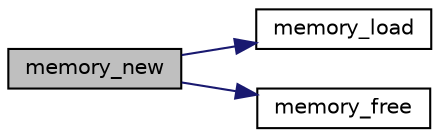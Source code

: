 digraph G
{
  edge [fontname="Helvetica",fontsize="10",labelfontname="Helvetica",labelfontsize="10"];
  node [fontname="Helvetica",fontsize="10",shape=record];
  rankdir="LR";
  Node1 [label="memory_new",height=0.2,width=0.4,color="black", fillcolor="grey75", style="filled" fontcolor="black"];
  Node1 -> Node2 [color="midnightblue",fontsize="10",style="solid",fontname="Helvetica"];
  Node2 [label="memory_load",height=0.2,width=0.4,color="black", fillcolor="white", style="filled",URL="$memory_8c.html#afb45d10a4192db504a9e31f1ce2966c2"];
  Node1 -> Node3 [color="midnightblue",fontsize="10",style="solid",fontname="Helvetica"];
  Node3 [label="memory_free",height=0.2,width=0.4,color="black", fillcolor="white", style="filled",URL="$memory_8c.html#aa4f446fdad7bcf53f9a1fc34ce5e96b5"];
}
